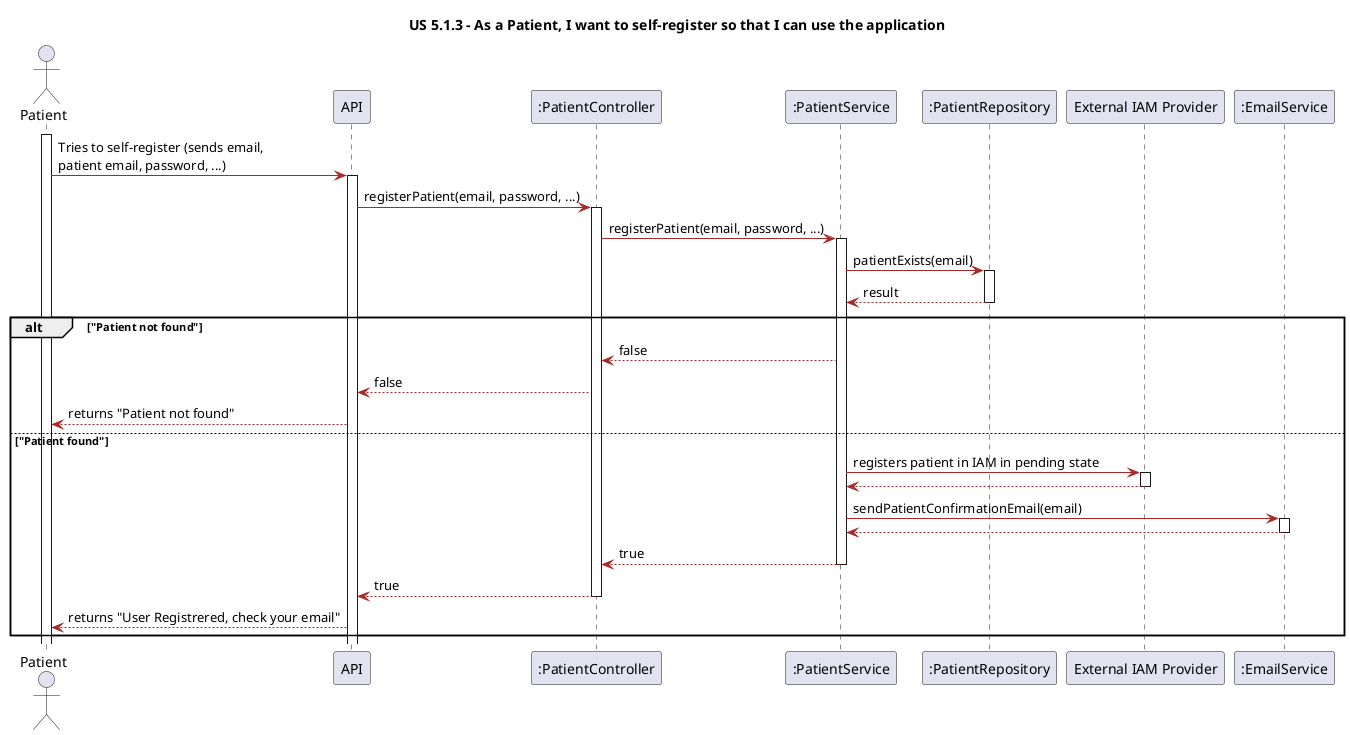@startuml


title US 5.1.3 - As a Patient, I want to self-register so that I can use the application

skinparam classAttributeIconSize 0

skinparam class {
    LifeLineBorderColor DodgerBlue
    LifeLineBackgroundColor APPLICATION
    BackgroundColor LemonChiffon
    ArrowColor Brown
    BorderColor SaddleBrown
}

skinparam packageStyle rectangle

skinparam card {
    LifeLineBorderColor DodgerBlue
    LifeLineBackgroundColor APPLICATION
    BackgroundColor LemonChiffon
    ArrowColor Brown
    BorderColor SaddleBrown
}

actor "Patient" as P

participant "API" as API
participant ":PatientController" as PC
participant ":PatientService" as PS
participant ":PatientRepository" as PR
participant "External IAM Provider" as IAM
participant ":EmailService" as ES

activate P

P -> API: Tries to self-register (sends email, \npatient email, password, ...)

activate API

API -> PC: registerPatient(email, password, ...)

activate PC

PC -> PS: registerPatient(email, password, ...)

activate PS

PS -> PR: patientExists(email)

activate PR

PR --> PS: result

deactivate PR

alt "Patient not found"

    PS --> PC: false

    PC --> API: false

    API --> P: returns "Patient not found"

else "Patient found"

    PS -> IAM: registers patient in IAM in pending state

    activate IAM

    IAM --> PS:

    deactivate IAM

    PS -> ES: sendPatientConfirmationEmail(email)

    activate ES

    ES --> PS: 

    deactivate ES

    PS --> PC: true

    deactivate PS

    PC --> API: true

    deactivate PC

    API --> P: returns "User Registrered, check your email"

end















@enduml